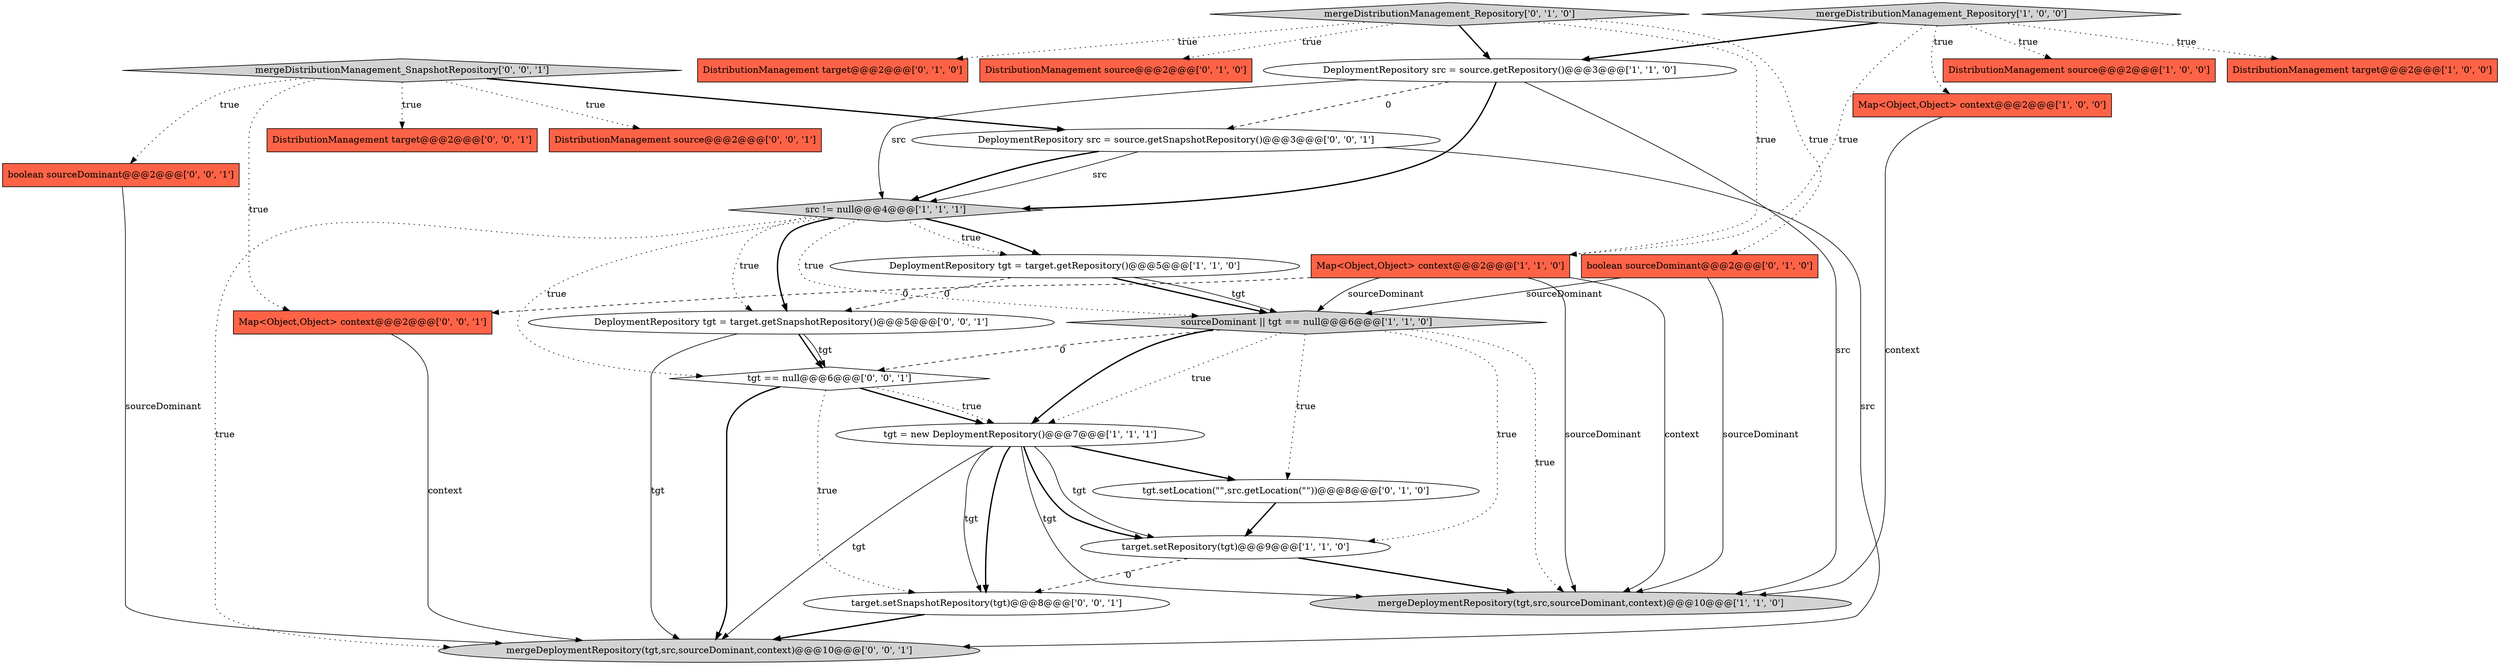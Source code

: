 digraph {
10 [style = filled, label = "Map<Object,Object> context@@@2@@@['1', '1', '0']", fillcolor = tomato, shape = box image = "AAA0AAABBB1BBB"];
23 [style = filled, label = "target.setSnapshotRepository(tgt)@@@8@@@['0', '0', '1']", fillcolor = white, shape = ellipse image = "AAA0AAABBB3BBB"];
5 [style = filled, label = "mergeDistributionManagement_Repository['1', '0', '0']", fillcolor = lightgray, shape = diamond image = "AAA0AAABBB1BBB"];
24 [style = filled, label = "DeploymentRepository tgt = target.getSnapshotRepository()@@@5@@@['0', '0', '1']", fillcolor = white, shape = ellipse image = "AAA0AAABBB3BBB"];
15 [style = filled, label = "boolean sourceDominant@@@2@@@['0', '1', '0']", fillcolor = tomato, shape = box image = "AAA0AAABBB2BBB"];
11 [style = filled, label = "target.setRepository(tgt)@@@9@@@['1', '1', '0']", fillcolor = white, shape = ellipse image = "AAA0AAABBB1BBB"];
18 [style = filled, label = "DistributionManagement target@@@2@@@['0', '0', '1']", fillcolor = tomato, shape = box image = "AAA0AAABBB3BBB"];
13 [style = filled, label = "DistributionManagement target@@@2@@@['0', '1', '0']", fillcolor = tomato, shape = box image = "AAA0AAABBB2BBB"];
1 [style = filled, label = "DistributionManagement source@@@2@@@['1', '0', '0']", fillcolor = tomato, shape = box image = "AAA0AAABBB1BBB"];
26 [style = filled, label = "mergeDeploymentRepository(tgt,src,sourceDominant,context)@@@10@@@['0', '0', '1']", fillcolor = lightgray, shape = ellipse image = "AAA0AAABBB3BBB"];
20 [style = filled, label = "DeploymentRepository src = source.getSnapshotRepository()@@@3@@@['0', '0', '1']", fillcolor = white, shape = ellipse image = "AAA0AAABBB3BBB"];
16 [style = filled, label = "tgt.setLocation(\"\",src.getLocation(\"\"))@@@8@@@['0', '1', '0']", fillcolor = white, shape = ellipse image = "AAA1AAABBB2BBB"];
9 [style = filled, label = "sourceDominant || tgt == null@@@6@@@['1', '1', '0']", fillcolor = lightgray, shape = diamond image = "AAA0AAABBB1BBB"];
19 [style = filled, label = "boolean sourceDominant@@@2@@@['0', '0', '1']", fillcolor = tomato, shape = box image = "AAA0AAABBB3BBB"];
4 [style = filled, label = "src != null@@@4@@@['1', '1', '1']", fillcolor = lightgray, shape = diamond image = "AAA0AAABBB1BBB"];
8 [style = filled, label = "mergeDeploymentRepository(tgt,src,sourceDominant,context)@@@10@@@['1', '1', '0']", fillcolor = lightgray, shape = ellipse image = "AAA0AAABBB1BBB"];
21 [style = filled, label = "mergeDistributionManagement_SnapshotRepository['0', '0', '1']", fillcolor = lightgray, shape = diamond image = "AAA0AAABBB3BBB"];
17 [style = filled, label = "DistributionManagement source@@@2@@@['0', '0', '1']", fillcolor = tomato, shape = box image = "AAA0AAABBB3BBB"];
12 [style = filled, label = "DistributionManagement source@@@2@@@['0', '1', '0']", fillcolor = tomato, shape = box image = "AAA0AAABBB2BBB"];
25 [style = filled, label = "tgt == null@@@6@@@['0', '0', '1']", fillcolor = white, shape = diamond image = "AAA0AAABBB3BBB"];
14 [style = filled, label = "mergeDistributionManagement_Repository['0', '1', '0']", fillcolor = lightgray, shape = diamond image = "AAA0AAABBB2BBB"];
3 [style = filled, label = "DeploymentRepository src = source.getRepository()@@@3@@@['1', '1', '0']", fillcolor = white, shape = ellipse image = "AAA0AAABBB1BBB"];
7 [style = filled, label = "Map<Object,Object> context@@@2@@@['1', '0', '0']", fillcolor = tomato, shape = box image = "AAA0AAABBB1BBB"];
22 [style = filled, label = "Map<Object,Object> context@@@2@@@['0', '0', '1']", fillcolor = tomato, shape = box image = "AAA0AAABBB3BBB"];
6 [style = filled, label = "DistributionManagement target@@@2@@@['1', '0', '0']", fillcolor = tomato, shape = box image = "AAA0AAABBB1BBB"];
2 [style = filled, label = "tgt = new DeploymentRepository()@@@7@@@['1', '1', '1']", fillcolor = white, shape = ellipse image = "AAA0AAABBB1BBB"];
0 [style = filled, label = "DeploymentRepository tgt = target.getRepository()@@@5@@@['1', '1', '0']", fillcolor = white, shape = ellipse image = "AAA0AAABBB1BBB"];
9->8 [style = dotted, label="true"];
3->20 [style = dashed, label="0"];
5->10 [style = dotted, label="true"];
14->3 [style = bold, label=""];
10->8 [style = solid, label="sourceDominant"];
3->8 [style = solid, label="src"];
4->25 [style = dotted, label="true"];
25->2 [style = bold, label=""];
2->11 [style = solid, label="tgt"];
21->18 [style = dotted, label="true"];
19->26 [style = solid, label="sourceDominant"];
2->11 [style = bold, label=""];
20->4 [style = bold, label=""];
25->26 [style = bold, label=""];
9->11 [style = dotted, label="true"];
0->9 [style = bold, label=""];
24->25 [style = solid, label="tgt"];
9->2 [style = bold, label=""];
4->24 [style = dotted, label="true"];
4->26 [style = dotted, label="true"];
21->22 [style = dotted, label="true"];
0->24 [style = dashed, label="0"];
21->17 [style = dotted, label="true"];
5->7 [style = dotted, label="true"];
15->8 [style = solid, label="sourceDominant"];
4->0 [style = dotted, label="true"];
9->2 [style = dotted, label="true"];
14->12 [style = dotted, label="true"];
11->23 [style = dashed, label="0"];
10->8 [style = solid, label="context"];
23->26 [style = bold, label=""];
0->9 [style = solid, label="tgt"];
2->23 [style = solid, label="tgt"];
20->4 [style = solid, label="src"];
15->9 [style = solid, label="sourceDominant"];
4->24 [style = bold, label=""];
5->6 [style = dotted, label="true"];
7->8 [style = solid, label="context"];
14->13 [style = dotted, label="true"];
10->9 [style = solid, label="sourceDominant"];
21->20 [style = bold, label=""];
14->15 [style = dotted, label="true"];
9->25 [style = dashed, label="0"];
11->8 [style = bold, label=""];
20->26 [style = solid, label="src"];
2->26 [style = solid, label="tgt"];
24->26 [style = solid, label="tgt"];
21->19 [style = dotted, label="true"];
14->10 [style = dotted, label="true"];
3->4 [style = solid, label="src"];
2->23 [style = bold, label=""];
9->16 [style = dotted, label="true"];
2->16 [style = bold, label=""];
4->9 [style = dotted, label="true"];
24->25 [style = bold, label=""];
5->3 [style = bold, label=""];
5->1 [style = dotted, label="true"];
2->8 [style = solid, label="tgt"];
16->11 [style = bold, label=""];
25->2 [style = dotted, label="true"];
25->23 [style = dotted, label="true"];
10->22 [style = dashed, label="0"];
3->4 [style = bold, label=""];
4->0 [style = bold, label=""];
22->26 [style = solid, label="context"];
}
